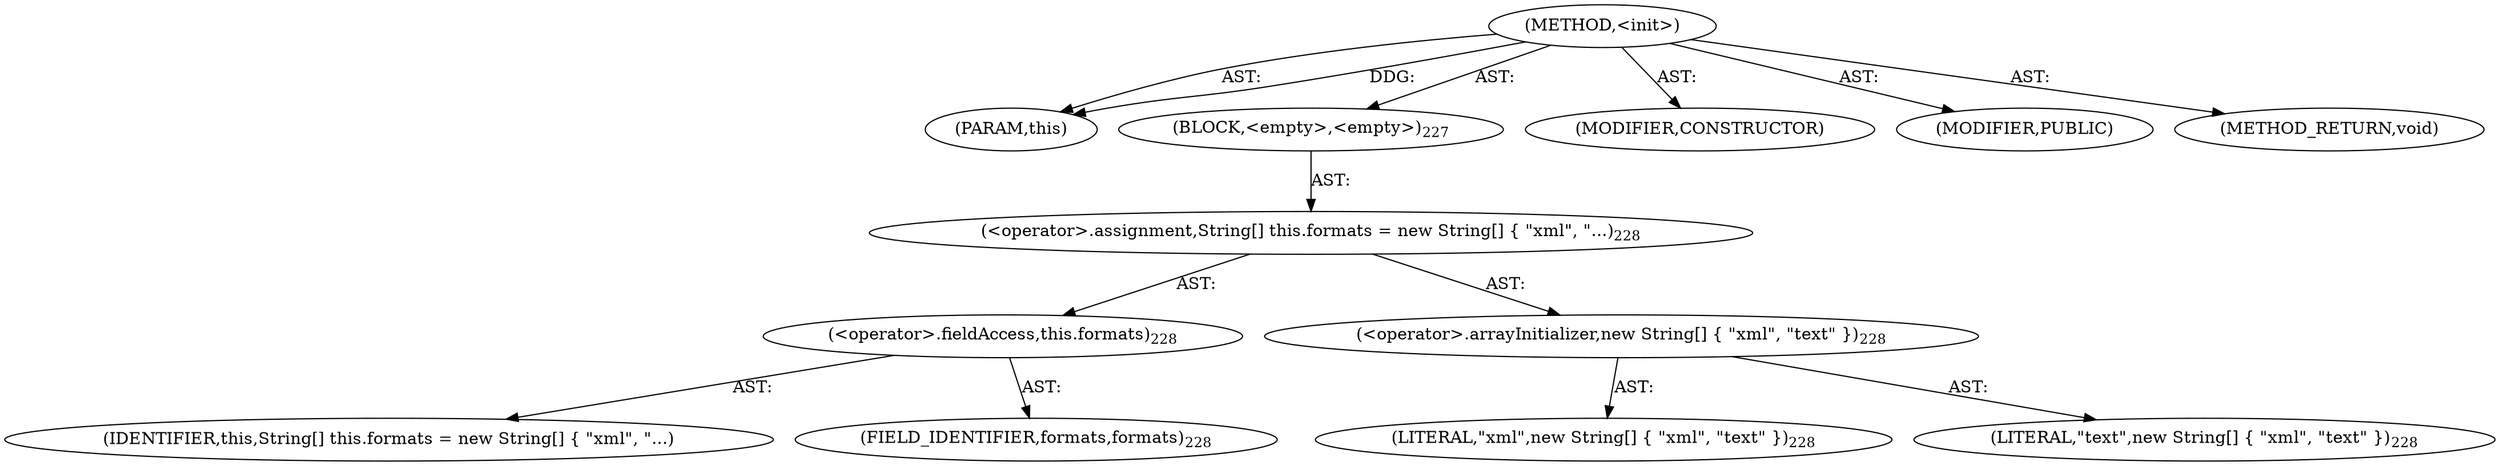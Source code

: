 digraph "&lt;init&gt;" {  
"111669149703" [label = <(METHOD,&lt;init&gt;)> ]
"115964117008" [label = <(PARAM,this)> ]
"25769803783" [label = <(BLOCK,&lt;empty&gt;,&lt;empty&gt;)<SUB>227</SUB>> ]
"30064771091" [label = <(&lt;operator&gt;.assignment,String[] this.formats = new String[] { &quot;xml&quot;, &quot;...)<SUB>228</SUB>> ]
"30064771092" [label = <(&lt;operator&gt;.fieldAccess,this.formats)<SUB>228</SUB>> ]
"68719476778" [label = <(IDENTIFIER,this,String[] this.formats = new String[] { &quot;xml&quot;, &quot;...)> ]
"55834574854" [label = <(FIELD_IDENTIFIER,formats,formats)<SUB>228</SUB>> ]
"30064771093" [label = <(&lt;operator&gt;.arrayInitializer,new String[] { &quot;xml&quot;, &quot;text&quot; })<SUB>228</SUB>> ]
"90194313216" [label = <(LITERAL,&quot;xml&quot;,new String[] { &quot;xml&quot;, &quot;text&quot; })<SUB>228</SUB>> ]
"90194313217" [label = <(LITERAL,&quot;text&quot;,new String[] { &quot;xml&quot;, &quot;text&quot; })<SUB>228</SUB>> ]
"133143986204" [label = <(MODIFIER,CONSTRUCTOR)> ]
"133143986205" [label = <(MODIFIER,PUBLIC)> ]
"128849018887" [label = <(METHOD_RETURN,void)> ]
  "111669149703" -> "115964117008"  [ label = "AST: "] 
  "111669149703" -> "25769803783"  [ label = "AST: "] 
  "111669149703" -> "133143986204"  [ label = "AST: "] 
  "111669149703" -> "133143986205"  [ label = "AST: "] 
  "111669149703" -> "128849018887"  [ label = "AST: "] 
  "25769803783" -> "30064771091"  [ label = "AST: "] 
  "30064771091" -> "30064771092"  [ label = "AST: "] 
  "30064771091" -> "30064771093"  [ label = "AST: "] 
  "30064771092" -> "68719476778"  [ label = "AST: "] 
  "30064771092" -> "55834574854"  [ label = "AST: "] 
  "30064771093" -> "90194313216"  [ label = "AST: "] 
  "30064771093" -> "90194313217"  [ label = "AST: "] 
  "111669149703" -> "115964117008"  [ label = "DDG: "] 
}
